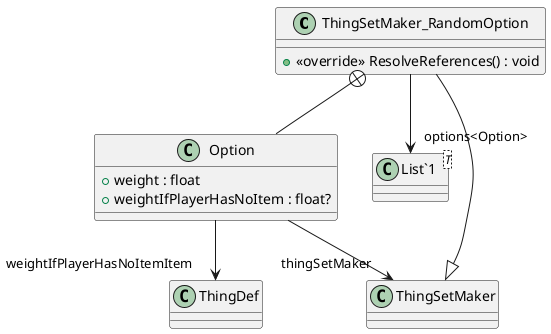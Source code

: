 @startuml
class ThingSetMaker_RandomOption {
    + <<override>> ResolveReferences() : void
}
class Option {
    + weight : float
    + weightIfPlayerHasNoItem : float?
}
class "List`1"<T> {
}
ThingSetMaker <|-- ThingSetMaker_RandomOption
ThingSetMaker_RandomOption --> "options<Option>" "List`1"
ThingSetMaker_RandomOption +-- Option
Option --> "thingSetMaker" ThingSetMaker
Option --> "weightIfPlayerHasNoItemItem" ThingDef
@enduml

